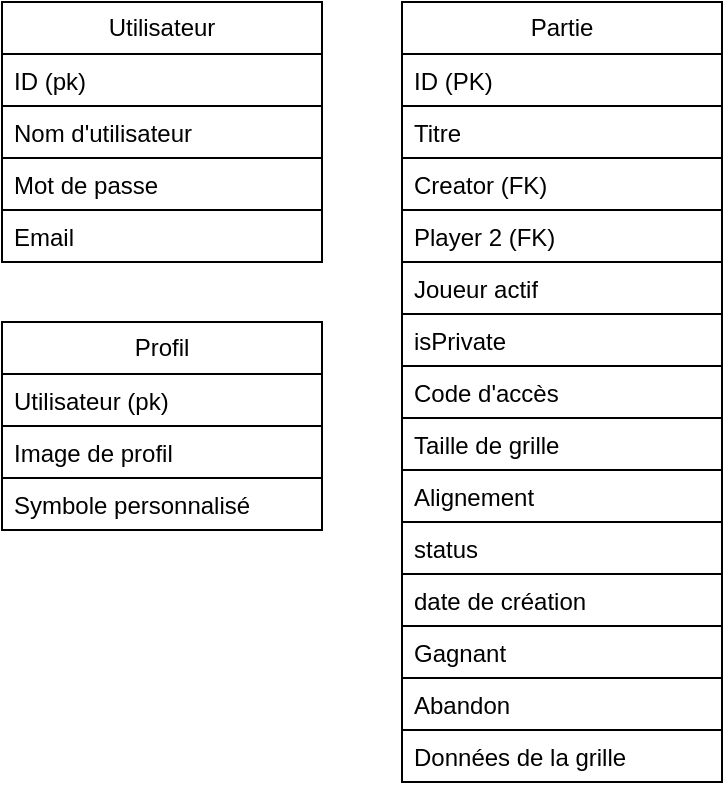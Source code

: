 <mxfile version="22.1.15" type="github">
  <diagram name="Page-1" id="knhlaVc7DJb0GeJWLfBG">
    <mxGraphModel dx="989" dy="524" grid="1" gridSize="10" guides="1" tooltips="1" connect="1" arrows="1" fold="1" page="1" pageScale="1" pageWidth="827" pageHeight="1169" math="0" shadow="0">
      <root>
        <mxCell id="0" />
        <mxCell id="1" parent="0" />
        <mxCell id="rJ3dENatrkuNHlHxtsR4-1" value="Utilisateur" style="swimlane;fontStyle=0;childLayout=stackLayout;horizontal=1;startSize=26;fillColor=default;horizontalStack=0;resizeParent=1;resizeParentMax=0;resizeLast=0;collapsible=1;marginBottom=0;whiteSpace=wrap;html=1;strokeColor=default;" vertex="1" parent="1">
          <mxGeometry x="120" y="120" width="160" height="130" as="geometry" />
        </mxCell>
        <mxCell id="rJ3dENatrkuNHlHxtsR4-2" value="ID (pk)" style="text;strokeColor=default;fillColor=default;align=left;verticalAlign=top;spacingLeft=4;spacingRight=4;overflow=hidden;rotatable=0;points=[[0,0.5],[1,0.5]];portConstraint=eastwest;whiteSpace=wrap;html=1;" vertex="1" parent="rJ3dENatrkuNHlHxtsR4-1">
          <mxGeometry y="26" width="160" height="26" as="geometry" />
        </mxCell>
        <mxCell id="rJ3dENatrkuNHlHxtsR4-3" value="Nom d&#39;utilisateur" style="text;strokeColor=default;fillColor=default;align=left;verticalAlign=top;spacingLeft=4;spacingRight=4;overflow=hidden;rotatable=0;points=[[0,0.5],[1,0.5]];portConstraint=eastwest;whiteSpace=wrap;html=1;" vertex="1" parent="rJ3dENatrkuNHlHxtsR4-1">
          <mxGeometry y="52" width="160" height="26" as="geometry" />
        </mxCell>
        <mxCell id="rJ3dENatrkuNHlHxtsR4-4" value="Mot de passe" style="text;strokeColor=default;fillColor=default;align=left;verticalAlign=top;spacingLeft=4;spacingRight=4;overflow=hidden;rotatable=0;points=[[0,0.5],[1,0.5]];portConstraint=eastwest;whiteSpace=wrap;html=1;" vertex="1" parent="rJ3dENatrkuNHlHxtsR4-1">
          <mxGeometry y="78" width="160" height="26" as="geometry" />
        </mxCell>
        <mxCell id="rJ3dENatrkuNHlHxtsR4-5" value="Email" style="text;strokeColor=default;fillColor=default;align=left;verticalAlign=top;spacingLeft=4;spacingRight=4;overflow=hidden;rotatable=0;points=[[0,0.5],[1,0.5]];portConstraint=eastwest;whiteSpace=wrap;html=1;" vertex="1" parent="rJ3dENatrkuNHlHxtsR4-1">
          <mxGeometry y="104" width="160" height="26" as="geometry" />
        </mxCell>
        <mxCell id="rJ3dENatrkuNHlHxtsR4-8" value="Partie" style="swimlane;fontStyle=0;childLayout=stackLayout;horizontal=1;startSize=26;fillColor=default;horizontalStack=0;resizeParent=1;resizeParentMax=0;resizeLast=0;collapsible=1;marginBottom=0;whiteSpace=wrap;html=1;strokeColor=default;" vertex="1" parent="1">
          <mxGeometry x="320" y="120" width="160" height="390" as="geometry" />
        </mxCell>
        <mxCell id="rJ3dENatrkuNHlHxtsR4-9" value="ID (PK)" style="text;strokeColor=default;fillColor=default;align=left;verticalAlign=top;spacingLeft=4;spacingRight=4;overflow=hidden;rotatable=0;points=[[0,0.5],[1,0.5]];portConstraint=eastwest;whiteSpace=wrap;html=1;" vertex="1" parent="rJ3dENatrkuNHlHxtsR4-8">
          <mxGeometry y="26" width="160" height="26" as="geometry" />
        </mxCell>
        <mxCell id="rJ3dENatrkuNHlHxtsR4-10" value="Titre" style="text;strokeColor=default;fillColor=default;align=left;verticalAlign=top;spacingLeft=4;spacingRight=4;overflow=hidden;rotatable=0;points=[[0,0.5],[1,0.5]];portConstraint=eastwest;whiteSpace=wrap;html=1;" vertex="1" parent="rJ3dENatrkuNHlHxtsR4-8">
          <mxGeometry y="52" width="160" height="26" as="geometry" />
        </mxCell>
        <mxCell id="rJ3dENatrkuNHlHxtsR4-11" value="Creator (FK)" style="text;strokeColor=default;fillColor=default;align=left;verticalAlign=top;spacingLeft=4;spacingRight=4;overflow=hidden;rotatable=0;points=[[0,0.5],[1,0.5]];portConstraint=eastwest;whiteSpace=wrap;html=1;" vertex="1" parent="rJ3dENatrkuNHlHxtsR4-8">
          <mxGeometry y="78" width="160" height="26" as="geometry" />
        </mxCell>
        <mxCell id="rJ3dENatrkuNHlHxtsR4-12" value="Player 2 (FK)" style="text;strokeColor=default;fillColor=default;align=left;verticalAlign=top;spacingLeft=4;spacingRight=4;overflow=hidden;rotatable=0;points=[[0,0.5],[1,0.5]];portConstraint=eastwest;whiteSpace=wrap;html=1;" vertex="1" parent="rJ3dENatrkuNHlHxtsR4-8">
          <mxGeometry y="104" width="160" height="26" as="geometry" />
        </mxCell>
        <mxCell id="rJ3dENatrkuNHlHxtsR4-20" value="Joueur actif" style="text;strokeColor=default;fillColor=default;align=left;verticalAlign=top;spacingLeft=4;spacingRight=4;overflow=hidden;rotatable=0;points=[[0,0.5],[1,0.5]];portConstraint=eastwest;whiteSpace=wrap;html=1;" vertex="1" parent="rJ3dENatrkuNHlHxtsR4-8">
          <mxGeometry y="130" width="160" height="26" as="geometry" />
        </mxCell>
        <mxCell id="rJ3dENatrkuNHlHxtsR4-13" value="isPrivate" style="text;strokeColor=default;fillColor=default;align=left;verticalAlign=top;spacingLeft=4;spacingRight=4;overflow=hidden;rotatable=0;points=[[0,0.5],[1,0.5]];portConstraint=eastwest;whiteSpace=wrap;html=1;" vertex="1" parent="rJ3dENatrkuNHlHxtsR4-8">
          <mxGeometry y="156" width="160" height="26" as="geometry" />
        </mxCell>
        <mxCell id="rJ3dENatrkuNHlHxtsR4-22" value="Code d&#39;accès" style="text;strokeColor=default;fillColor=default;align=left;verticalAlign=top;spacingLeft=4;spacingRight=4;overflow=hidden;rotatable=0;points=[[0,0.5],[1,0.5]];portConstraint=eastwest;whiteSpace=wrap;html=1;" vertex="1" parent="rJ3dENatrkuNHlHxtsR4-8">
          <mxGeometry y="182" width="160" height="26" as="geometry" />
        </mxCell>
        <mxCell id="rJ3dENatrkuNHlHxtsR4-14" value="Taille de grille" style="text;strokeColor=default;fillColor=default;align=left;verticalAlign=top;spacingLeft=4;spacingRight=4;overflow=hidden;rotatable=0;points=[[0,0.5],[1,0.5]];portConstraint=eastwest;whiteSpace=wrap;html=1;" vertex="1" parent="rJ3dENatrkuNHlHxtsR4-8">
          <mxGeometry y="208" width="160" height="26" as="geometry" />
        </mxCell>
        <mxCell id="rJ3dENatrkuNHlHxtsR4-15" value="Alignement" style="text;strokeColor=default;fillColor=default;align=left;verticalAlign=top;spacingLeft=4;spacingRight=4;overflow=hidden;rotatable=0;points=[[0,0.5],[1,0.5]];portConstraint=eastwest;whiteSpace=wrap;html=1;" vertex="1" parent="rJ3dENatrkuNHlHxtsR4-8">
          <mxGeometry y="234" width="160" height="26" as="geometry" />
        </mxCell>
        <mxCell id="rJ3dENatrkuNHlHxtsR4-21" value="status" style="text;strokeColor=default;fillColor=default;align=left;verticalAlign=top;spacingLeft=4;spacingRight=4;overflow=hidden;rotatable=0;points=[[0,0.5],[1,0.5]];portConstraint=eastwest;whiteSpace=wrap;html=1;" vertex="1" parent="rJ3dENatrkuNHlHxtsR4-8">
          <mxGeometry y="260" width="160" height="26" as="geometry" />
        </mxCell>
        <mxCell id="rJ3dENatrkuNHlHxtsR4-16" value="date de création" style="text;strokeColor=default;fillColor=default;align=left;verticalAlign=top;spacingLeft=4;spacingRight=4;overflow=hidden;rotatable=0;points=[[0,0.5],[1,0.5]];portConstraint=eastwest;whiteSpace=wrap;html=1;" vertex="1" parent="rJ3dENatrkuNHlHxtsR4-8">
          <mxGeometry y="286" width="160" height="26" as="geometry" />
        </mxCell>
        <mxCell id="rJ3dENatrkuNHlHxtsR4-17" value="Gagnant" style="text;strokeColor=default;fillColor=default;align=left;verticalAlign=top;spacingLeft=4;spacingRight=4;overflow=hidden;rotatable=0;points=[[0,0.5],[1,0.5]];portConstraint=eastwest;whiteSpace=wrap;html=1;" vertex="1" parent="rJ3dENatrkuNHlHxtsR4-8">
          <mxGeometry y="312" width="160" height="26" as="geometry" />
        </mxCell>
        <mxCell id="rJ3dENatrkuNHlHxtsR4-18" value="Abandon" style="text;strokeColor=default;fillColor=default;align=left;verticalAlign=top;spacingLeft=4;spacingRight=4;overflow=hidden;rotatable=0;points=[[0,0.5],[1,0.5]];portConstraint=eastwest;whiteSpace=wrap;html=1;" vertex="1" parent="rJ3dENatrkuNHlHxtsR4-8">
          <mxGeometry y="338" width="160" height="26" as="geometry" />
        </mxCell>
        <mxCell id="rJ3dENatrkuNHlHxtsR4-19" value="Données de la grille" style="text;strokeColor=default;fillColor=default;align=left;verticalAlign=top;spacingLeft=4;spacingRight=4;overflow=hidden;rotatable=0;points=[[0,0.5],[1,0.5]];portConstraint=eastwest;whiteSpace=wrap;html=1;" vertex="1" parent="rJ3dENatrkuNHlHxtsR4-8">
          <mxGeometry y="364" width="160" height="26" as="geometry" />
        </mxCell>
        <mxCell id="rJ3dENatrkuNHlHxtsR4-23" value="Profil" style="swimlane;fontStyle=0;childLayout=stackLayout;horizontal=1;startSize=26;fillColor=default;horizontalStack=0;resizeParent=1;resizeParentMax=0;resizeLast=0;collapsible=1;marginBottom=0;whiteSpace=wrap;html=1;strokeColor=default;" vertex="1" parent="1">
          <mxGeometry x="120" y="280" width="160" height="104" as="geometry" />
        </mxCell>
        <mxCell id="rJ3dENatrkuNHlHxtsR4-24" value="Utilisateur (pk)" style="text;strokeColor=default;fillColor=default;align=left;verticalAlign=top;spacingLeft=4;spacingRight=4;overflow=hidden;rotatable=0;points=[[0,0.5],[1,0.5]];portConstraint=eastwest;whiteSpace=wrap;html=1;" vertex="1" parent="rJ3dENatrkuNHlHxtsR4-23">
          <mxGeometry y="26" width="160" height="26" as="geometry" />
        </mxCell>
        <mxCell id="rJ3dENatrkuNHlHxtsR4-25" value="Image de profil" style="text;strokeColor=default;fillColor=default;align=left;verticalAlign=top;spacingLeft=4;spacingRight=4;overflow=hidden;rotatable=0;points=[[0,0.5],[1,0.5]];portConstraint=eastwest;whiteSpace=wrap;html=1;" vertex="1" parent="rJ3dENatrkuNHlHxtsR4-23">
          <mxGeometry y="52" width="160" height="26" as="geometry" />
        </mxCell>
        <mxCell id="rJ3dENatrkuNHlHxtsR4-26" value="Symbole personnalisé" style="text;strokeColor=default;fillColor=default;align=left;verticalAlign=top;spacingLeft=4;spacingRight=4;overflow=hidden;rotatable=0;points=[[0,0.5],[1,0.5]];portConstraint=eastwest;whiteSpace=wrap;html=1;" vertex="1" parent="rJ3dENatrkuNHlHxtsR4-23">
          <mxGeometry y="78" width="160" height="26" as="geometry" />
        </mxCell>
      </root>
    </mxGraphModel>
  </diagram>
</mxfile>
